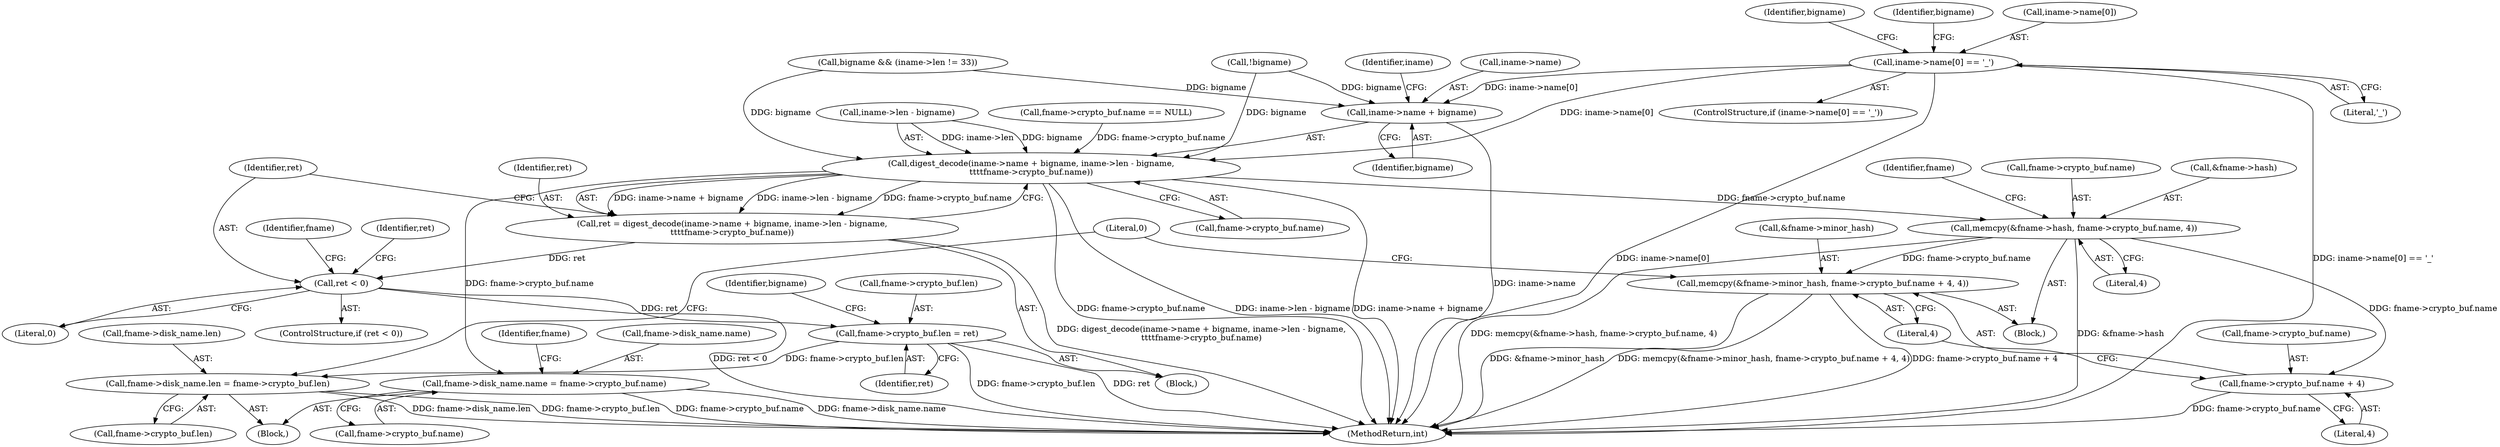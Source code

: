 digraph "0_linux_1b53cf9815bb4744958d41f3795d5d5a1d365e2d_0@array" {
"1000231" [label="(Call,iname->name[0] == '_')"];
"1000283" [label="(Call,digest_decode(iname->name + bigname, iname->len - bigname,\n\t\t\t\tfname->crypto_buf.name))"];
"1000281" [label="(Call,ret = digest_decode(iname->name + bigname, iname->len - bigname,\n\t\t\t\tfname->crypto_buf.name))"];
"1000300" [label="(Call,ret < 0)"];
"1000309" [label="(Call,fname->crypto_buf.len = ret)"];
"1000356" [label="(Call,fname->disk_name.len = fname->crypto_buf.len)"];
"1000319" [label="(Call,memcpy(&fname->hash, fname->crypto_buf.name, 4))"];
"1000330" [label="(Call,memcpy(&fname->minor_hash, fname->crypto_buf.name + 4, 4))"];
"1000335" [label="(Call,fname->crypto_buf.name + 4)"];
"1000345" [label="(Call,fname->disk_name.name = fname->crypto_buf.name)"];
"1000284" [label="(Call,iname->name + bigname)"];
"1000335" [label="(Call,fname->crypto_buf.name + 4)"];
"1000359" [label="(Identifier,fname)"];
"1000239" [label="(Identifier,bigname)"];
"1000284" [label="(Call,iname->name + bigname)"];
"1000302" [label="(Literal,0)"];
"1000356" [label="(Call,fname->disk_name.len = fname->crypto_buf.len)"];
"1000244" [label="(Identifier,bigname)"];
"1000357" [label="(Call,fname->disk_name.len)"];
"1000251" [label="(Call,!bigname)"];
"1000315" [label="(Identifier,ret)"];
"1000291" [label="(Identifier,iname)"];
"1000342" [label="(Literal,4)"];
"1000289" [label="(Call,iname->len - bigname)"];
"1000336" [label="(Call,fname->crypto_buf.name)"];
"1000351" [label="(Call,fname->crypto_buf.name)"];
"1000271" [label="(Call,fname->crypto_buf.name == NULL)"];
"1000300" [label="(Call,ret < 0)"];
"1000310" [label="(Call,fname->crypto_buf.len)"];
"1000362" [label="(Call,fname->crypto_buf.len)"];
"1000346" [label="(Call,fname->disk_name.name)"];
"1000317" [label="(Identifier,bigname)"];
"1000106" [label="(Block,)"];
"1000312" [label="(Identifier,fname)"];
"1000330" [label="(Call,memcpy(&fname->minor_hash, fname->crypto_buf.name + 4, 4))"];
"1000281" [label="(Call,ret = digest_decode(iname->name + bigname, iname->len - bigname,\n\t\t\t\tfname->crypto_buf.name))"];
"1000319" [label="(Call,memcpy(&fname->hash, fname->crypto_buf.name, 4))"];
"1000345" [label="(Call,fname->disk_name.name = fname->crypto_buf.name)"];
"1000333" [label="(Identifier,fname)"];
"1000344" [label="(Block,)"];
"1000377" [label="(MethodReturn,int)"];
"1000309" [label="(Call,fname->crypto_buf.len = ret)"];
"1000231" [label="(Call,iname->name[0] == '_')"];
"1000299" [label="(ControlStructure,if (ret < 0))"];
"1000324" [label="(Call,fname->crypto_buf.name)"];
"1000288" [label="(Identifier,bigname)"];
"1000318" [label="(Block,)"];
"1000368" [label="(Literal,0)"];
"1000237" [label="(Literal,'_')"];
"1000301" [label="(Identifier,ret)"];
"1000341" [label="(Literal,4)"];
"1000320" [label="(Call,&fname->hash)"];
"1000283" [label="(Call,digest_decode(iname->name + bigname, iname->len - bigname,\n\t\t\t\tfname->crypto_buf.name))"];
"1000282" [label="(Identifier,ret)"];
"1000329" [label="(Literal,4)"];
"1000294" [label="(Call,fname->crypto_buf.name)"];
"1000331" [label="(Call,&fname->minor_hash)"];
"1000285" [label="(Call,iname->name)"];
"1000230" [label="(ControlStructure,if (iname->name[0] == '_'))"];
"1000243" [label="(Call,bigname && (iname->len != 33))"];
"1000305" [label="(Identifier,ret)"];
"1000232" [label="(Call,iname->name[0])"];
"1000231" -> "1000230"  [label="AST: "];
"1000231" -> "1000237"  [label="CFG: "];
"1000232" -> "1000231"  [label="AST: "];
"1000237" -> "1000231"  [label="AST: "];
"1000239" -> "1000231"  [label="CFG: "];
"1000244" -> "1000231"  [label="CFG: "];
"1000231" -> "1000377"  [label="DDG: iname->name[0]"];
"1000231" -> "1000377"  [label="DDG: iname->name[0] == '_'"];
"1000231" -> "1000283"  [label="DDG: iname->name[0]"];
"1000231" -> "1000284"  [label="DDG: iname->name[0]"];
"1000283" -> "1000281"  [label="AST: "];
"1000283" -> "1000294"  [label="CFG: "];
"1000284" -> "1000283"  [label="AST: "];
"1000289" -> "1000283"  [label="AST: "];
"1000294" -> "1000283"  [label="AST: "];
"1000281" -> "1000283"  [label="CFG: "];
"1000283" -> "1000377"  [label="DDG: iname->name + bigname"];
"1000283" -> "1000377"  [label="DDG: fname->crypto_buf.name"];
"1000283" -> "1000377"  [label="DDG: iname->len - bigname"];
"1000283" -> "1000281"  [label="DDG: iname->name + bigname"];
"1000283" -> "1000281"  [label="DDG: iname->len - bigname"];
"1000283" -> "1000281"  [label="DDG: fname->crypto_buf.name"];
"1000251" -> "1000283"  [label="DDG: bigname"];
"1000243" -> "1000283"  [label="DDG: bigname"];
"1000289" -> "1000283"  [label="DDG: iname->len"];
"1000289" -> "1000283"  [label="DDG: bigname"];
"1000271" -> "1000283"  [label="DDG: fname->crypto_buf.name"];
"1000283" -> "1000319"  [label="DDG: fname->crypto_buf.name"];
"1000283" -> "1000345"  [label="DDG: fname->crypto_buf.name"];
"1000281" -> "1000106"  [label="AST: "];
"1000282" -> "1000281"  [label="AST: "];
"1000301" -> "1000281"  [label="CFG: "];
"1000281" -> "1000377"  [label="DDG: digest_decode(iname->name + bigname, iname->len - bigname,\n\t\t\t\tfname->crypto_buf.name)"];
"1000281" -> "1000300"  [label="DDG: ret"];
"1000300" -> "1000299"  [label="AST: "];
"1000300" -> "1000302"  [label="CFG: "];
"1000301" -> "1000300"  [label="AST: "];
"1000302" -> "1000300"  [label="AST: "];
"1000305" -> "1000300"  [label="CFG: "];
"1000312" -> "1000300"  [label="CFG: "];
"1000300" -> "1000377"  [label="DDG: ret < 0"];
"1000300" -> "1000309"  [label="DDG: ret"];
"1000309" -> "1000106"  [label="AST: "];
"1000309" -> "1000315"  [label="CFG: "];
"1000310" -> "1000309"  [label="AST: "];
"1000315" -> "1000309"  [label="AST: "];
"1000317" -> "1000309"  [label="CFG: "];
"1000309" -> "1000377"  [label="DDG: fname->crypto_buf.len"];
"1000309" -> "1000377"  [label="DDG: ret"];
"1000309" -> "1000356"  [label="DDG: fname->crypto_buf.len"];
"1000356" -> "1000344"  [label="AST: "];
"1000356" -> "1000362"  [label="CFG: "];
"1000357" -> "1000356"  [label="AST: "];
"1000362" -> "1000356"  [label="AST: "];
"1000368" -> "1000356"  [label="CFG: "];
"1000356" -> "1000377"  [label="DDG: fname->disk_name.len"];
"1000356" -> "1000377"  [label="DDG: fname->crypto_buf.len"];
"1000319" -> "1000318"  [label="AST: "];
"1000319" -> "1000329"  [label="CFG: "];
"1000320" -> "1000319"  [label="AST: "];
"1000324" -> "1000319"  [label="AST: "];
"1000329" -> "1000319"  [label="AST: "];
"1000333" -> "1000319"  [label="CFG: "];
"1000319" -> "1000377"  [label="DDG: memcpy(&fname->hash, fname->crypto_buf.name, 4)"];
"1000319" -> "1000377"  [label="DDG: &fname->hash"];
"1000319" -> "1000330"  [label="DDG: fname->crypto_buf.name"];
"1000319" -> "1000335"  [label="DDG: fname->crypto_buf.name"];
"1000330" -> "1000318"  [label="AST: "];
"1000330" -> "1000342"  [label="CFG: "];
"1000331" -> "1000330"  [label="AST: "];
"1000335" -> "1000330"  [label="AST: "];
"1000342" -> "1000330"  [label="AST: "];
"1000368" -> "1000330"  [label="CFG: "];
"1000330" -> "1000377"  [label="DDG: &fname->minor_hash"];
"1000330" -> "1000377"  [label="DDG: memcpy(&fname->minor_hash, fname->crypto_buf.name + 4, 4)"];
"1000330" -> "1000377"  [label="DDG: fname->crypto_buf.name + 4"];
"1000335" -> "1000341"  [label="CFG: "];
"1000336" -> "1000335"  [label="AST: "];
"1000341" -> "1000335"  [label="AST: "];
"1000342" -> "1000335"  [label="CFG: "];
"1000335" -> "1000377"  [label="DDG: fname->crypto_buf.name"];
"1000345" -> "1000344"  [label="AST: "];
"1000345" -> "1000351"  [label="CFG: "];
"1000346" -> "1000345"  [label="AST: "];
"1000351" -> "1000345"  [label="AST: "];
"1000359" -> "1000345"  [label="CFG: "];
"1000345" -> "1000377"  [label="DDG: fname->crypto_buf.name"];
"1000345" -> "1000377"  [label="DDG: fname->disk_name.name"];
"1000284" -> "1000288"  [label="CFG: "];
"1000285" -> "1000284"  [label="AST: "];
"1000288" -> "1000284"  [label="AST: "];
"1000291" -> "1000284"  [label="CFG: "];
"1000284" -> "1000377"  [label="DDG: iname->name"];
"1000251" -> "1000284"  [label="DDG: bigname"];
"1000243" -> "1000284"  [label="DDG: bigname"];
}
